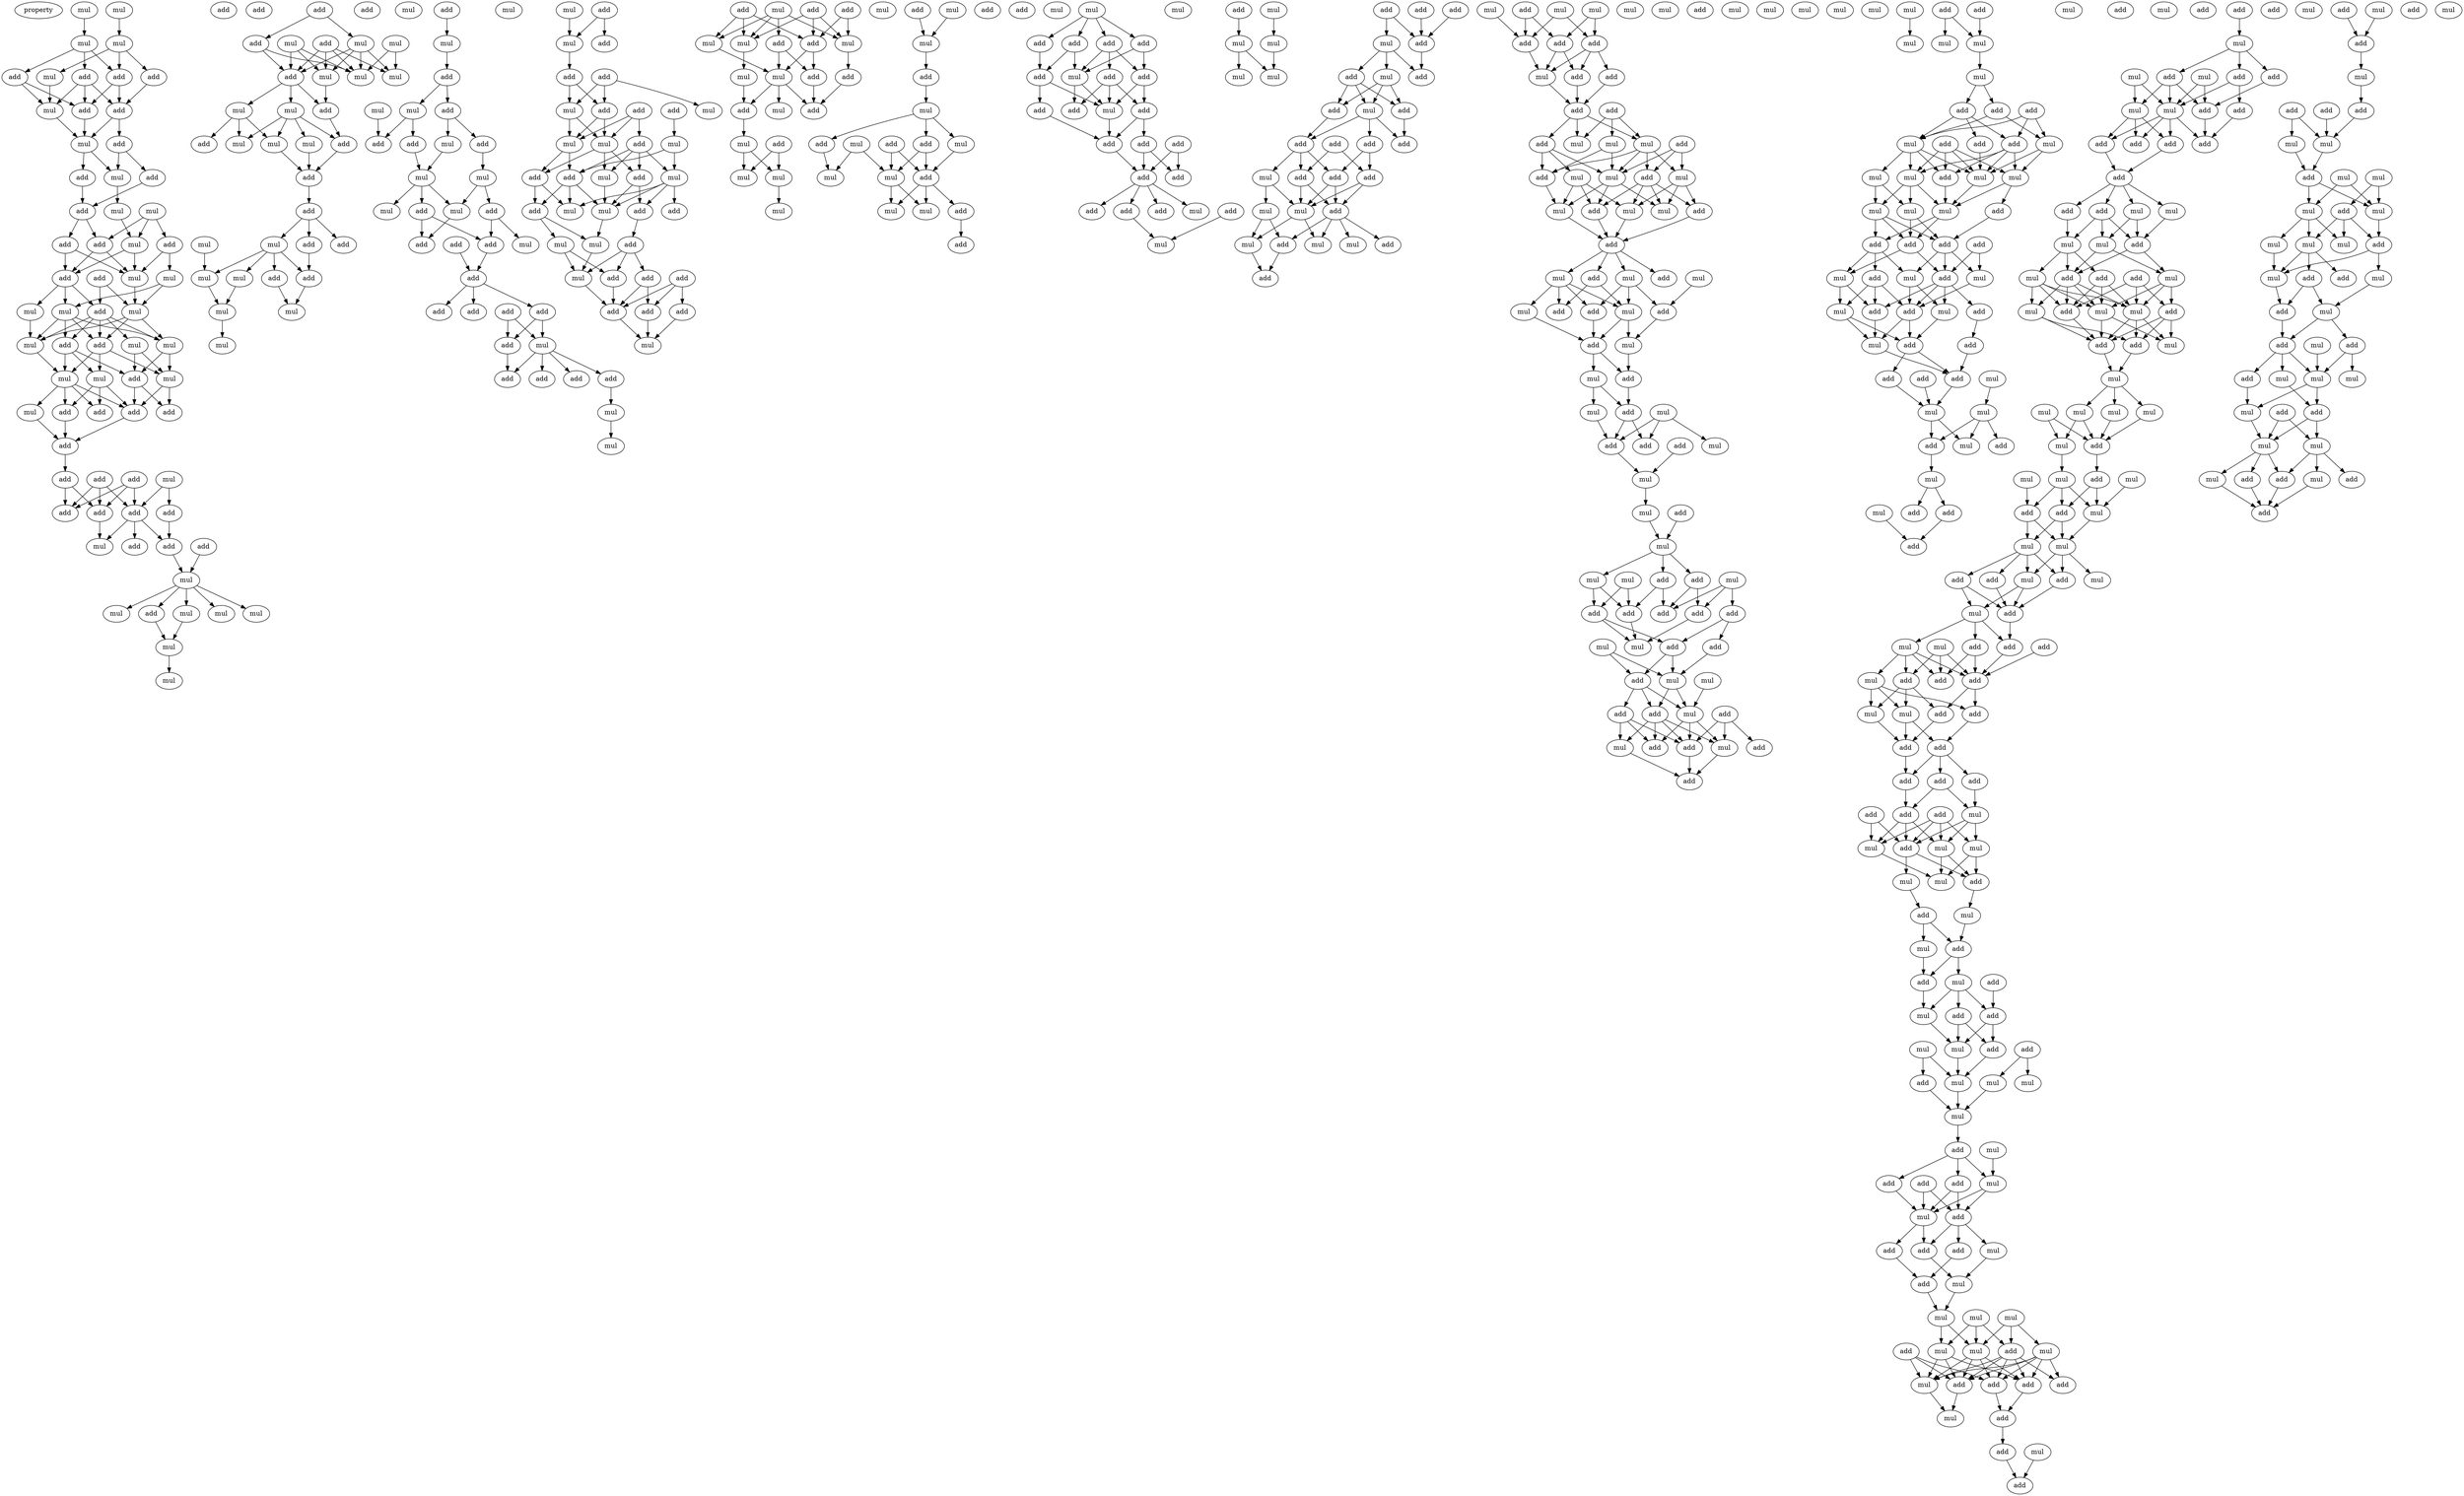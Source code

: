 digraph {
    node [fontcolor=black]
    property [mul=2,lf=1.3]
    0 [ label = mul ];
    1 [ label = mul ];
    2 [ label = add ];
    3 [ label = mul ];
    4 [ label = mul ];
    5 [ label = add ];
    6 [ label = add ];
    7 [ label = mul ];
    8 [ label = add ];
    9 [ label = add ];
    10 [ label = mul ];
    11 [ label = add ];
    12 [ label = add ];
    13 [ label = mul ];
    14 [ label = add ];
    15 [ label = mul ];
    16 [ label = add ];
    17 [ label = add ];
    18 [ label = mul ];
    19 [ label = mul ];
    20 [ label = add ];
    21 [ label = mul ];
    22 [ label = add ];
    23 [ label = add ];
    24 [ label = add ];
    25 [ label = add ];
    26 [ label = add ];
    27 [ label = mul ];
    28 [ label = mul ];
    29 [ label = mul ];
    30 [ label = mul ];
    31 [ label = add ];
    32 [ label = mul ];
    33 [ label = add ];
    34 [ label = mul ];
    35 [ label = mul ];
    36 [ label = add ];
    37 [ label = mul ];
    38 [ label = add ];
    39 [ label = mul ];
    40 [ label = mul ];
    41 [ label = mul ];
    42 [ label = add ];
    43 [ label = add ];
    44 [ label = add ];
    45 [ label = mul ];
    46 [ label = add ];
    47 [ label = add ];
    48 [ label = mul ];
    49 [ label = add ];
    50 [ label = add ];
    51 [ label = add ];
    52 [ label = add ];
    53 [ label = add ];
    54 [ label = add ];
    55 [ label = add ];
    56 [ label = add ];
    57 [ label = mul ];
    58 [ label = add ];
    59 [ label = add ];
    60 [ label = mul ];
    61 [ label = mul ];
    62 [ label = add ];
    63 [ label = mul ];
    64 [ label = mul ];
    65 [ label = mul ];
    66 [ label = mul ];
    67 [ label = mul ];
    68 [ label = add ];
    69 [ label = add ];
    70 [ label = add ];
    71 [ label = mul ];
    72 [ label = mul ];
    73 [ label = add ];
    74 [ label = mul ];
    75 [ label = mul ];
    76 [ label = add ];
    77 [ label = mul ];
    78 [ label = mul ];
    79 [ label = mul ];
    80 [ label = add ];
    81 [ label = mul ];
    82 [ label = mul ];
    83 [ label = mul ];
    84 [ label = add ];
    85 [ label = mul ];
    86 [ label = add ];
    87 [ label = add ];
    88 [ label = add ];
    89 [ label = mul ];
    90 [ label = add ];
    91 [ label = add ];
    92 [ label = mul ];
    93 [ label = add ];
    94 [ label = mul ];
    95 [ label = mul ];
    96 [ label = add ];
    97 [ label = mul ];
    98 [ label = mul ];
    99 [ label = add ];
    100 [ label = mul ];
    101 [ label = mul ];
    102 [ label = add ];
    103 [ label = mul ];
    104 [ label = add ];
    105 [ label = mul ];
    106 [ label = add ];
    107 [ label = mul ];
    108 [ label = add ];
    109 [ label = add ];
    110 [ label = add ];
    111 [ label = mul ];
    112 [ label = mul ];
    113 [ label = mul ];
    114 [ label = mul ];
    115 [ label = add ];
    116 [ label = mul ];
    117 [ label = add ];
    118 [ label = add ];
    119 [ label = add ];
    120 [ label = mul ];
    121 [ label = add ];
    122 [ label = add ];
    123 [ label = add ];
    124 [ label = add ];
    125 [ label = add ];
    126 [ label = add ];
    127 [ label = mul ];
    128 [ label = add ];
    129 [ label = add ];
    130 [ label = mul ];
    131 [ label = add ];
    132 [ label = add ];
    133 [ label = add ];
    134 [ label = mul ];
    135 [ label = add ];
    136 [ label = mul ];
    137 [ label = mul ];
    138 [ label = mul ];
    139 [ label = add ];
    140 [ label = add ];
    141 [ label = add ];
    142 [ label = add ];
    143 [ label = mul ];
    144 [ label = add ];
    145 [ label = add ];
    146 [ label = mul ];
    147 [ label = add ];
    148 [ label = mul ];
    149 [ label = mul ];
    150 [ label = mul ];
    151 [ label = add ];
    152 [ label = mul ];
    153 [ label = add ];
    154 [ label = add ];
    155 [ label = mul ];
    156 [ label = add ];
    157 [ label = add ];
    158 [ label = mul ];
    159 [ label = add ];
    160 [ label = mul ];
    161 [ label = mul ];
    162 [ label = mul ];
    163 [ label = add ];
    164 [ label = add ];
    165 [ label = mul ];
    166 [ label = add ];
    167 [ label = add ];
    168 [ label = add ];
    169 [ label = add ];
    170 [ label = add ];
    171 [ label = mul ];
    172 [ label = mul ];
    173 [ label = add ];
    174 [ label = add ];
    175 [ label = add ];
    176 [ label = mul ];
    177 [ label = add ];
    178 [ label = add ];
    179 [ label = mul ];
    180 [ label = mul ];
    181 [ label = mul ];
    182 [ label = add ];
    183 [ label = add ];
    184 [ label = mul ];
    185 [ label = mul ];
    186 [ label = mul ];
    187 [ label = add ];
    188 [ label = add ];
    189 [ label = add ];
    190 [ label = mul ];
    191 [ label = mul ];
    192 [ label = mul ];
    193 [ label = mul ];
    194 [ label = add ];
    195 [ label = mul ];
    196 [ label = mul ];
    197 [ label = add ];
    198 [ label = add ];
    199 [ label = mul ];
    200 [ label = mul ];
    201 [ label = add ];
    202 [ label = add ];
    203 [ label = mul ];
    204 [ label = add ];
    205 [ label = mul ];
    206 [ label = mul ];
    207 [ label = add ];
    208 [ label = mul ];
    209 [ label = mul ];
    210 [ label = add ];
    211 [ label = add ];
    212 [ label = mul ];
    213 [ label = add ];
    214 [ label = mul ];
    215 [ label = add ];
    216 [ label = add ];
    217 [ label = add ];
    218 [ label = add ];
    219 [ label = add ];
    220 [ label = add ];
    221 [ label = mul ];
    222 [ label = add ];
    223 [ label = add ];
    224 [ label = add ];
    225 [ label = mul ];
    226 [ label = add ];
    227 [ label = add ];
    228 [ label = add ];
    229 [ label = add ];
    230 [ label = add ];
    231 [ label = add ];
    232 [ label = add ];
    233 [ label = add ];
    234 [ label = mul ];
    235 [ label = add ];
    236 [ label = add ];
    237 [ label = mul ];
    238 [ label = mul ];
    239 [ label = add ];
    240 [ label = mul ];
    241 [ label = mul ];
    242 [ label = mul ];
    243 [ label = mul ];
    244 [ label = add ];
    245 [ label = add ];
    246 [ label = mul ];
    247 [ label = add ];
    248 [ label = mul ];
    249 [ label = add ];
    250 [ label = add ];
    251 [ label = add ];
    252 [ label = mul ];
    253 [ label = add ];
    254 [ label = mul ];
    255 [ label = add ];
    256 [ label = add ];
    257 [ label = add ];
    258 [ label = add ];
    259 [ label = add ];
    260 [ label = mul ];
    261 [ label = add ];
    262 [ label = add ];
    263 [ label = add ];
    264 [ label = mul ];
    265 [ label = add ];
    266 [ label = mul ];
    267 [ label = mul ];
    268 [ label = mul ];
    269 [ label = add ];
    270 [ label = add ];
    271 [ label = mul ];
    272 [ label = add ];
    273 [ label = mul ];
    274 [ label = mul ];
    275 [ label = add ];
    276 [ label = mul ];
    277 [ label = add ];
    278 [ label = add ];
    279 [ label = add ];
    280 [ label = add ];
    281 [ label = mul ];
    282 [ label = add ];
    283 [ label = mul ];
    284 [ label = add ];
    285 [ label = add ];
    286 [ label = mul ];
    287 [ label = mul ];
    288 [ label = add ];
    289 [ label = mul ];
    290 [ label = add ];
    291 [ label = mul ];
    292 [ label = mul ];
    293 [ label = add ];
    294 [ label = mul ];
    295 [ label = add ];
    296 [ label = mul ];
    297 [ label = mul ];
    298 [ label = add ];
    299 [ label = mul ];
    300 [ label = add ];
    301 [ label = add ];
    302 [ label = mul ];
    303 [ label = add ];
    304 [ label = mul ];
    305 [ label = add ];
    306 [ label = mul ];
    307 [ label = add ];
    308 [ label = add ];
    309 [ label = add ];
    310 [ label = mul ];
    311 [ label = mul ];
    312 [ label = add ];
    313 [ label = mul ];
    314 [ label = mul ];
    315 [ label = mul ];
    316 [ label = add ];
    317 [ label = mul ];
    318 [ label = mul ];
    319 [ label = add ];
    320 [ label = add ];
    321 [ label = add ];
    322 [ label = mul ];
    323 [ label = add ];
    324 [ label = mul ];
    325 [ label = mul ];
    326 [ label = add ];
    327 [ label = add ];
    328 [ label = mul ];
    329 [ label = add ];
    330 [ label = add ];
    331 [ label = mul ];
    332 [ label = mul ];
    333 [ label = mul ];
    334 [ label = add ];
    335 [ label = add ];
    336 [ label = add ];
    337 [ label = add ];
    338 [ label = add ];
    339 [ label = mul ];
    340 [ label = add ];
    341 [ label = add ];
    342 [ label = mul ];
    343 [ label = mul ];
    344 [ label = add ];
    345 [ label = mul ];
    346 [ label = add ];
    347 [ label = add ];
    348 [ label = add ];
    349 [ label = mul ];
    350 [ label = mul ];
    351 [ label = add ];
    352 [ label = mul ];
    353 [ label = add ];
    354 [ label = add ];
    355 [ label = add ];
    356 [ label = mul ];
    357 [ label = mul ];
    358 [ label = mul ];
    359 [ label = mul ];
    360 [ label = mul ];
    361 [ label = mul ];
    362 [ label = add ];
    363 [ label = add ];
    364 [ label = mul ];
    365 [ label = mul ];
    366 [ label = mul ];
    367 [ label = mul ];
    368 [ label = add ];
    369 [ label = add ];
    370 [ label = add ];
    371 [ label = add ];
    372 [ label = mul ];
    373 [ label = add ];
    374 [ label = add ];
    375 [ label = mul ];
    376 [ label = mul ];
    377 [ label = mul ];
    378 [ label = add ];
    379 [ label = mul ];
    380 [ label = mul ];
    381 [ label = mul ];
    382 [ label = mul ];
    383 [ label = add ];
    384 [ label = mul ];
    385 [ label = add ];
    386 [ label = add ];
    387 [ label = add ];
    388 [ label = add ];
    389 [ label = mul ];
    390 [ label = add ];
    391 [ label = mul ];
    392 [ label = add ];
    393 [ label = mul ];
    394 [ label = mul ];
    395 [ label = add ];
    396 [ label = mul ];
    397 [ label = add ];
    398 [ label = add ];
    399 [ label = add ];
    400 [ label = add ];
    401 [ label = mul ];
    402 [ label = mul ];
    403 [ label = add ];
    404 [ label = add ];
    405 [ label = add ];
    406 [ label = mul ];
    407 [ label = mul ];
    408 [ label = mul ];
    409 [ label = mul ];
    410 [ label = add ];
    411 [ label = add ];
    412 [ label = add ];
    413 [ label = mul ];
    414 [ label = add ];
    415 [ label = mul ];
    416 [ label = add ];
    417 [ label = add ];
    418 [ label = mul ];
    419 [ label = add ];
    420 [ label = add ];
    421 [ label = mul ];
    422 [ label = add ];
    423 [ label = mul ];
    424 [ label = add ];
    425 [ label = add ];
    426 [ label = mul ];
    427 [ label = mul ];
    428 [ label = mul ];
    429 [ label = add ];
    430 [ label = add ];
    431 [ label = add ];
    432 [ label = add ];
    433 [ label = add ];
    434 [ label = add ];
    435 [ label = add ];
    436 [ label = mul ];
    437 [ label = add ];
    438 [ label = add ];
    439 [ label = mul ];
    440 [ label = mul ];
    441 [ label = mul ];
    442 [ label = add ];
    443 [ label = mul ];
    444 [ label = add ];
    445 [ label = add ];
    446 [ label = add ];
    447 [ label = mul ];
    448 [ label = mul ];
    449 [ label = add ];
    450 [ label = mul ];
    451 [ label = add ];
    452 [ label = mul ];
    453 [ label = mul ];
    454 [ label = add ];
    455 [ label = add ];
    456 [ label = mul ];
    457 [ label = mul ];
    458 [ label = mul ];
    459 [ label = mul ];
    460 [ label = mul ];
    461 [ label = add ];
    462 [ label = mul ];
    463 [ label = mul ];
    464 [ label = mul ];
    465 [ label = mul ];
    466 [ label = add ];
    467 [ label = mul ];
    468 [ label = add ];
    469 [ label = add ];
    470 [ label = mul ];
    471 [ label = mul ];
    472 [ label = add ];
    473 [ label = mul ];
    474 [ label = add ];
    475 [ label = mul ];
    476 [ label = add ];
    477 [ label = mul ];
    478 [ label = add ];
    479 [ label = mul ];
    480 [ label = mul ];
    481 [ label = add ];
    482 [ label = add ];
    483 [ label = add ];
    484 [ label = add ];
    485 [ label = mul ];
    486 [ label = add ];
    487 [ label = add ];
    488 [ label = add ];
    489 [ label = mul ];
    490 [ label = add ];
    491 [ label = mul ];
    492 [ label = add ];
    493 [ label = add ];
    494 [ label = add ];
    495 [ label = add ];
    496 [ label = add ];
    497 [ label = add ];
    498 [ label = add ];
    499 [ label = mul ];
    500 [ label = add ];
    501 [ label = mul ];
    502 [ label = mul ];
    503 [ label = add ];
    504 [ label = mul ];
    505 [ label = add ];
    506 [ label = mul ];
    507 [ label = mul ];
    508 [ label = mul ];
    509 [ label = add ];
    510 [ label = mul ];
    511 [ label = add ];
    512 [ label = add ];
    513 [ label = add ];
    514 [ label = add ];
    515 [ label = mul ];
    516 [ label = mul ];
    517 [ label = add ];
    518 [ label = add ];
    519 [ label = mul ];
    520 [ label = mul ];
    521 [ label = add ];
    522 [ label = add ];
    523 [ label = mul ];
    524 [ label = mul ];
    525 [ label = add ];
    526 [ label = mul ];
    527 [ label = mul ];
    528 [ label = mul ];
    529 [ label = mul ];
    530 [ label = add ];
    531 [ label = add ];
    532 [ label = add ];
    533 [ label = mul ];
    534 [ label = add ];
    535 [ label = add ];
    536 [ label = mul ];
    537 [ label = mul ];
    538 [ label = add ];
    539 [ label = add ];
    540 [ label = add ];
    541 [ label = add ];
    542 [ label = mul ];
    543 [ label = mul ];
    544 [ label = mul ];
    545 [ label = mul ];
    546 [ label = mul ];
    547 [ label = add ];
    548 [ label = mul ];
    549 [ label = mul ];
    550 [ label = add ];
    551 [ label = add ];
    552 [ label = mul ];
    553 [ label = add ];
    554 [ label = add ];
    555 [ label = add ];
    556 [ label = add ];
    557 [ label = mul ];
    558 [ label = add ];
    559 [ label = mul ];
    560 [ label = add ];
    561 [ label = mul ];
    562 [ label = add ];
    563 [ label = add ];
    564 [ label = add ];
    565 [ label = mul ];
    566 [ label = add ];
    567 [ label = add ];
    568 [ label = add ];
    569 [ label = mul ];
    570 [ label = mul ];
    571 [ label = mul ];
    572 [ label = mul ];
    573 [ label = mul ];
    574 [ label = add ];
    575 [ label = mul ];
    576 [ label = mul ];
    577 [ label = add ];
    578 [ label = mul ];
    579 [ label = mul ];
    580 [ label = mul ];
    581 [ label = add ];
    582 [ label = mul ];
    583 [ label = add ];
    584 [ label = add ];
    585 [ label = mul ];
    586 [ label = add ];
    587 [ label = mul ];
    588 [ label = mul ];
    589 [ label = add ];
    590 [ label = add ];
    591 [ label = mul ];
    592 [ label = mul ];
    593 [ label = mul ];
    594 [ label = add ];
    595 [ label = add ];
    596 [ label = add ];
    597 [ label = mul ];
    598 [ label = mul ];
    599 [ label = mul ];
    600 [ label = mul ];
    601 [ label = add ];
    602 [ label = add ];
    603 [ label = mul ];
    604 [ label = add ];
    605 [ label = add ];
    0 -> 4 [ name = 0 ];
    1 -> 3 [ name = 1 ];
    3 -> 7 [ name = 2 ];
    3 -> 8 [ name = 3 ];
    3 -> 9 [ name = 4 ];
    4 -> 5 [ name = 5 ];
    4 -> 6 [ name = 6 ];
    4 -> 8 [ name = 7 ];
    5 -> 10 [ name = 8 ];
    5 -> 11 [ name = 9 ];
    6 -> 10 [ name = 10 ];
    6 -> 11 [ name = 11 ];
    6 -> 12 [ name = 12 ];
    7 -> 10 [ name = 13 ];
    8 -> 11 [ name = 14 ];
    8 -> 12 [ name = 15 ];
    9 -> 12 [ name = 16 ];
    10 -> 13 [ name = 17 ];
    11 -> 13 [ name = 18 ];
    12 -> 13 [ name = 19 ];
    12 -> 14 [ name = 20 ];
    13 -> 15 [ name = 21 ];
    13 -> 17 [ name = 22 ];
    14 -> 15 [ name = 23 ];
    14 -> 16 [ name = 24 ];
    15 -> 18 [ name = 25 ];
    16 -> 20 [ name = 26 ];
    17 -> 20 [ name = 27 ];
    18 -> 21 [ name = 28 ];
    19 -> 21 [ name = 29 ];
    19 -> 22 [ name = 30 ];
    19 -> 24 [ name = 31 ];
    20 -> 22 [ name = 32 ];
    20 -> 23 [ name = 33 ];
    21 -> 25 [ name = 34 ];
    21 -> 28 [ name = 35 ];
    22 -> 25 [ name = 36 ];
    22 -> 28 [ name = 37 ];
    23 -> 25 [ name = 38 ];
    23 -> 28 [ name = 39 ];
    24 -> 27 [ name = 40 ];
    24 -> 28 [ name = 41 ];
    25 -> 29 [ name = 42 ];
    25 -> 30 [ name = 43 ];
    25 -> 31 [ name = 44 ];
    26 -> 31 [ name = 45 ];
    26 -> 32 [ name = 46 ];
    27 -> 29 [ name = 47 ];
    27 -> 32 [ name = 48 ];
    28 -> 32 [ name = 49 ];
    29 -> 33 [ name = 50 ];
    29 -> 34 [ name = 51 ];
    29 -> 35 [ name = 52 ];
    29 -> 36 [ name = 53 ];
    30 -> 34 [ name = 54 ];
    31 -> 33 [ name = 55 ];
    31 -> 34 [ name = 56 ];
    31 -> 35 [ name = 57 ];
    31 -> 36 [ name = 58 ];
    31 -> 37 [ name = 59 ];
    32 -> 33 [ name = 60 ];
    32 -> 34 [ name = 61 ];
    32 -> 35 [ name = 62 ];
    33 -> 39 [ name = 63 ];
    33 -> 40 [ name = 64 ];
    33 -> 41 [ name = 65 ];
    34 -> 39 [ name = 66 ];
    35 -> 38 [ name = 67 ];
    35 -> 40 [ name = 68 ];
    36 -> 38 [ name = 69 ];
    36 -> 39 [ name = 70 ];
    36 -> 41 [ name = 71 ];
    37 -> 38 [ name = 72 ];
    37 -> 40 [ name = 73 ];
    38 -> 42 [ name = 74 ];
    38 -> 44 [ name = 75 ];
    39 -> 42 [ name = 76 ];
    39 -> 43 [ name = 77 ];
    39 -> 45 [ name = 78 ];
    39 -> 46 [ name = 79 ];
    40 -> 42 [ name = 80 ];
    40 -> 44 [ name = 81 ];
    41 -> 42 [ name = 82 ];
    41 -> 43 [ name = 83 ];
    41 -> 46 [ name = 84 ];
    42 -> 47 [ name = 85 ];
    45 -> 47 [ name = 86 ];
    46 -> 47 [ name = 87 ];
    47 -> 50 [ name = 88 ];
    48 -> 52 [ name = 89 ];
    48 -> 55 [ name = 90 ];
    49 -> 53 [ name = 91 ];
    49 -> 54 [ name = 92 ];
    49 -> 55 [ name = 93 ];
    50 -> 53 [ name = 94 ];
    50 -> 54 [ name = 95 ];
    51 -> 53 [ name = 96 ];
    51 -> 54 [ name = 97 ];
    51 -> 55 [ name = 98 ];
    52 -> 58 [ name = 99 ];
    54 -> 57 [ name = 100 ];
    55 -> 56 [ name = 101 ];
    55 -> 57 [ name = 102 ];
    55 -> 58 [ name = 103 ];
    58 -> 60 [ name = 104 ];
    59 -> 60 [ name = 105 ];
    60 -> 61 [ name = 106 ];
    60 -> 62 [ name = 107 ];
    60 -> 63 [ name = 108 ];
    60 -> 64 [ name = 109 ];
    60 -> 65 [ name = 110 ];
    62 -> 66 [ name = 111 ];
    65 -> 66 [ name = 112 ];
    66 -> 67 [ name = 113 ];
    69 -> 71 [ name = 114 ];
    69 -> 73 [ name = 115 ];
    70 -> 75 [ name = 116 ];
    70 -> 76 [ name = 117 ];
    70 -> 77 [ name = 118 ];
    70 -> 78 [ name = 119 ];
    71 -> 75 [ name = 120 ];
    71 -> 76 [ name = 121 ];
    71 -> 77 [ name = 122 ];
    71 -> 78 [ name = 123 ];
    72 -> 75 [ name = 124 ];
    72 -> 76 [ name = 125 ];
    72 -> 78 [ name = 126 ];
    73 -> 75 [ name = 127 ];
    73 -> 76 [ name = 128 ];
    74 -> 75 [ name = 129 ];
    74 -> 77 [ name = 130 ];
    76 -> 79 [ name = 131 ];
    76 -> 80 [ name = 132 ];
    76 -> 81 [ name = 133 ];
    78 -> 80 [ name = 134 ];
    79 -> 82 [ name = 135 ];
    79 -> 83 [ name = 136 ];
    79 -> 85 [ name = 137 ];
    79 -> 86 [ name = 138 ];
    80 -> 86 [ name = 139 ];
    81 -> 82 [ name = 140 ];
    81 -> 84 [ name = 141 ];
    81 -> 85 [ name = 142 ];
    82 -> 87 [ name = 143 ];
    83 -> 87 [ name = 144 ];
    86 -> 87 [ name = 145 ];
    87 -> 88 [ name = 146 ];
    88 -> 89 [ name = 147 ];
    88 -> 90 [ name = 148 ];
    88 -> 91 [ name = 149 ];
    89 -> 93 [ name = 150 ];
    89 -> 94 [ name = 151 ];
    89 -> 95 [ name = 152 ];
    89 -> 96 [ name = 153 ];
    90 -> 93 [ name = 154 ];
    92 -> 95 [ name = 155 ];
    93 -> 97 [ name = 156 ];
    94 -> 98 [ name = 157 ];
    95 -> 98 [ name = 158 ];
    96 -> 97 [ name = 159 ];
    98 -> 100 [ name = 160 ];
    102 -> 103 [ name = 161 ];
    103 -> 104 [ name = 162 ];
    104 -> 105 [ name = 163 ];
    104 -> 106 [ name = 164 ];
    105 -> 108 [ name = 165 ];
    105 -> 110 [ name = 166 ];
    106 -> 109 [ name = 167 ];
    106 -> 111 [ name = 168 ];
    107 -> 108 [ name = 169 ];
    109 -> 113 [ name = 170 ];
    110 -> 112 [ name = 171 ];
    111 -> 112 [ name = 172 ];
    112 -> 114 [ name = 173 ];
    112 -> 116 [ name = 174 ];
    112 -> 117 [ name = 175 ];
    113 -> 115 [ name = 176 ];
    113 -> 116 [ name = 177 ];
    115 -> 119 [ name = 178 ];
    115 -> 120 [ name = 179 ];
    116 -> 121 [ name = 180 ];
    117 -> 119 [ name = 181 ];
    117 -> 121 [ name = 182 ];
    118 -> 122 [ name = 183 ];
    119 -> 122 [ name = 184 ];
    122 -> 124 [ name = 185 ];
    122 -> 125 [ name = 186 ];
    122 -> 126 [ name = 187 ];
    123 -> 127 [ name = 188 ];
    123 -> 128 [ name = 189 ];
    126 -> 127 [ name = 190 ];
    126 -> 128 [ name = 191 ];
    127 -> 129 [ name = 192 ];
    127 -> 131 [ name = 193 ];
    127 -> 132 [ name = 194 ];
    127 -> 133 [ name = 195 ];
    128 -> 131 [ name = 196 ];
    133 -> 134 [ name = 197 ];
    134 -> 136 [ name = 198 ];
    135 -> 138 [ name = 199 ];
    135 -> 139 [ name = 200 ];
    137 -> 138 [ name = 201 ];
    138 -> 141 [ name = 202 ];
    140 -> 143 [ name = 203 ];
    140 -> 144 [ name = 204 ];
    140 -> 146 [ name = 205 ];
    141 -> 144 [ name = 206 ];
    141 -> 146 [ name = 207 ];
    142 -> 147 [ name = 208 ];
    142 -> 148 [ name = 209 ];
    142 -> 150 [ name = 210 ];
    144 -> 148 [ name = 211 ];
    144 -> 150 [ name = 212 ];
    145 -> 149 [ name = 213 ];
    146 -> 148 [ name = 214 ];
    146 -> 150 [ name = 215 ];
    147 -> 151 [ name = 216 ];
    147 -> 152 [ name = 217 ];
    147 -> 153 [ name = 218 ];
    147 -> 155 [ name = 219 ];
    148 -> 151 [ name = 220 ];
    148 -> 154 [ name = 221 ];
    148 -> 155 [ name = 222 ];
    149 -> 152 [ name = 223 ];
    149 -> 153 [ name = 224 ];
    150 -> 153 [ name = 225 ];
    150 -> 154 [ name = 226 ];
    151 -> 157 [ name = 227 ];
    151 -> 158 [ name = 228 ];
    152 -> 157 [ name = 229 ];
    152 -> 158 [ name = 230 ];
    152 -> 159 [ name = 231 ];
    152 -> 160 [ name = 232 ];
    153 -> 156 [ name = 233 ];
    153 -> 158 [ name = 234 ];
    153 -> 160 [ name = 235 ];
    154 -> 156 [ name = 236 ];
    154 -> 160 [ name = 237 ];
    155 -> 158 [ name = 238 ];
    156 -> 161 [ name = 239 ];
    156 -> 162 [ name = 240 ];
    157 -> 163 [ name = 241 ];
    158 -> 161 [ name = 242 ];
    161 -> 165 [ name = 243 ];
    162 -> 164 [ name = 244 ];
    162 -> 165 [ name = 245 ];
    163 -> 164 [ name = 246 ];
    163 -> 165 [ name = 247 ];
    163 -> 166 [ name = 248 ];
    164 -> 170 [ name = 249 ];
    165 -> 170 [ name = 250 ];
    166 -> 168 [ name = 251 ];
    166 -> 170 [ name = 252 ];
    167 -> 168 [ name = 253 ];
    167 -> 169 [ name = 254 ];
    167 -> 170 [ name = 255 ];
    168 -> 171 [ name = 256 ];
    169 -> 171 [ name = 257 ];
    170 -> 171 [ name = 258 ];
    172 -> 176 [ name = 259 ];
    172 -> 178 [ name = 260 ];
    172 -> 179 [ name = 261 ];
    172 -> 180 [ name = 262 ];
    173 -> 177 [ name = 263 ];
    173 -> 180 [ name = 264 ];
    174 -> 176 [ name = 265 ];
    174 -> 177 [ name = 266 ];
    174 -> 179 [ name = 267 ];
    175 -> 177 [ name = 268 ];
    175 -> 179 [ name = 269 ];
    175 -> 180 [ name = 270 ];
    176 -> 181 [ name = 271 ];
    177 -> 181 [ name = 272 ];
    177 -> 183 [ name = 273 ];
    178 -> 181 [ name = 274 ];
    178 -> 183 [ name = 275 ];
    179 -> 184 [ name = 276 ];
    180 -> 182 [ name = 277 ];
    181 -> 185 [ name = 278 ];
    181 -> 187 [ name = 279 ];
    181 -> 188 [ name = 280 ];
    182 -> 188 [ name = 281 ];
    183 -> 188 [ name = 282 ];
    184 -> 187 [ name = 283 ];
    187 -> 190 [ name = 284 ];
    189 -> 191 [ name = 285 ];
    189 -> 192 [ name = 286 ];
    190 -> 191 [ name = 287 ];
    190 -> 192 [ name = 288 ];
    191 -> 193 [ name = 289 ];
    194 -> 196 [ name = 290 ];
    195 -> 196 [ name = 291 ];
    196 -> 197 [ name = 292 ];
    197 -> 199 [ name = 293 ];
    199 -> 201 [ name = 294 ];
    199 -> 202 [ name = 295 ];
    199 -> 203 [ name = 296 ];
    200 -> 205 [ name = 297 ];
    200 -> 206 [ name = 298 ];
    201 -> 205 [ name = 299 ];
    202 -> 206 [ name = 300 ];
    202 -> 207 [ name = 301 ];
    203 -> 207 [ name = 302 ];
    204 -> 206 [ name = 303 ];
    204 -> 207 [ name = 304 ];
    206 -> 208 [ name = 305 ];
    206 -> 209 [ name = 306 ];
    207 -> 208 [ name = 307 ];
    207 -> 209 [ name = 308 ];
    207 -> 210 [ name = 309 ];
    210 -> 213 [ name = 310 ];
    214 -> 215 [ name = 311 ];
    214 -> 216 [ name = 312 ];
    214 -> 217 [ name = 313 ];
    214 -> 218 [ name = 314 ];
    215 -> 220 [ name = 315 ];
    215 -> 221 [ name = 316 ];
    215 -> 222 [ name = 317 ];
    216 -> 219 [ name = 318 ];
    216 -> 221 [ name = 319 ];
    217 -> 219 [ name = 320 ];
    218 -> 221 [ name = 321 ];
    218 -> 222 [ name = 322 ];
    219 -> 223 [ name = 323 ];
    219 -> 225 [ name = 324 ];
    220 -> 224 [ name = 325 ];
    220 -> 225 [ name = 326 ];
    220 -> 226 [ name = 327 ];
    221 -> 225 [ name = 328 ];
    221 -> 226 [ name = 329 ];
    222 -> 224 [ name = 330 ];
    222 -> 225 [ name = 331 ];
    223 -> 228 [ name = 332 ];
    224 -> 228 [ name = 333 ];
    224 -> 229 [ name = 334 ];
    225 -> 228 [ name = 335 ];
    227 -> 230 [ name = 336 ];
    227 -> 231 [ name = 337 ];
    228 -> 230 [ name = 338 ];
    229 -> 230 [ name = 339 ];
    229 -> 231 [ name = 340 ];
    230 -> 232 [ name = 341 ];
    230 -> 233 [ name = 342 ];
    230 -> 234 [ name = 343 ];
    230 -> 235 [ name = 344 ];
    233 -> 237 [ name = 345 ];
    236 -> 237 [ name = 346 ];
    239 -> 242 [ name = 347 ];
    240 -> 241 [ name = 348 ];
    241 -> 243 [ name = 349 ];
    242 -> 243 [ name = 350 ];
    242 -> 246 [ name = 351 ];
    244 -> 248 [ name = 352 ];
    244 -> 249 [ name = 353 ];
    245 -> 249 [ name = 354 ];
    247 -> 249 [ name = 355 ];
    248 -> 250 [ name = 356 ];
    248 -> 251 [ name = 357 ];
    248 -> 252 [ name = 358 ];
    249 -> 250 [ name = 359 ];
    251 -> 253 [ name = 360 ];
    251 -> 254 [ name = 361 ];
    251 -> 255 [ name = 362 ];
    252 -> 253 [ name = 363 ];
    252 -> 254 [ name = 364 ];
    252 -> 255 [ name = 365 ];
    253 -> 257 [ name = 366 ];
    254 -> 256 [ name = 367 ];
    254 -> 257 [ name = 368 ];
    254 -> 259 [ name = 369 ];
    255 -> 259 [ name = 370 ];
    256 -> 261 [ name = 371 ];
    256 -> 262 [ name = 372 ];
    257 -> 260 [ name = 373 ];
    257 -> 261 [ name = 374 ];
    257 -> 263 [ name = 375 ];
    258 -> 262 [ name = 376 ];
    258 -> 263 [ name = 377 ];
    260 -> 264 [ name = 378 ];
    260 -> 266 [ name = 379 ];
    261 -> 264 [ name = 380 ];
    261 -> 265 [ name = 381 ];
    262 -> 264 [ name = 382 ];
    262 -> 265 [ name = 383 ];
    263 -> 264 [ name = 384 ];
    263 -> 265 [ name = 385 ];
    264 -> 267 [ name = 386 ];
    264 -> 268 [ name = 387 ];
    265 -> 268 [ name = 388 ];
    265 -> 269 [ name = 389 ];
    265 -> 270 [ name = 390 ];
    265 -> 271 [ name = 391 ];
    266 -> 267 [ name = 392 ];
    266 -> 269 [ name = 393 ];
    267 -> 272 [ name = 394 ];
    269 -> 272 [ name = 395 ];
    273 -> 278 [ name = 396 ];
    274 -> 277 [ name = 397 ];
    274 -> 278 [ name = 398 ];
    275 -> 278 [ name = 399 ];
    275 -> 279 [ name = 400 ];
    276 -> 277 [ name = 401 ];
    276 -> 279 [ name = 402 ];
    277 -> 280 [ name = 403 ];
    277 -> 282 [ name = 404 ];
    277 -> 283 [ name = 405 ];
    278 -> 283 [ name = 406 ];
    279 -> 282 [ name = 407 ];
    279 -> 283 [ name = 408 ];
    280 -> 284 [ name = 409 ];
    282 -> 284 [ name = 410 ];
    283 -> 284 [ name = 411 ];
    284 -> 287 [ name = 412 ];
    284 -> 288 [ name = 413 ];
    284 -> 289 [ name = 414 ];
    285 -> 286 [ name = 415 ];
    285 -> 287 [ name = 416 ];
    285 -> 289 [ name = 417 ];
    286 -> 294 [ name = 418 ];
    286 -> 295 [ name = 419 ];
    288 -> 292 [ name = 420 ];
    288 -> 294 [ name = 421 ];
    288 -> 295 [ name = 422 ];
    289 -> 291 [ name = 423 ];
    289 -> 293 [ name = 424 ];
    289 -> 294 [ name = 425 ];
    289 -> 295 [ name = 426 ];
    290 -> 291 [ name = 427 ];
    290 -> 293 [ name = 428 ];
    290 -> 294 [ name = 429 ];
    291 -> 297 [ name = 430 ];
    291 -> 299 [ name = 431 ];
    291 -> 300 [ name = 432 ];
    292 -> 296 [ name = 433 ];
    292 -> 298 [ name = 434 ];
    292 -> 299 [ name = 435 ];
    293 -> 297 [ name = 436 ];
    293 -> 298 [ name = 437 ];
    293 -> 299 [ name = 438 ];
    293 -> 300 [ name = 439 ];
    294 -> 296 [ name = 440 ];
    294 -> 297 [ name = 441 ];
    294 -> 298 [ name = 442 ];
    295 -> 296 [ name = 443 ];
    296 -> 301 [ name = 444 ];
    298 -> 301 [ name = 445 ];
    299 -> 301 [ name = 446 ];
    300 -> 301 [ name = 447 ];
    301 -> 302 [ name = 448 ];
    301 -> 303 [ name = 449 ];
    301 -> 305 [ name = 450 ];
    301 -> 306 [ name = 451 ];
    302 -> 307 [ name = 452 ];
    302 -> 308 [ name = 453 ];
    302 -> 310 [ name = 454 ];
    302 -> 311 [ name = 455 ];
    303 -> 308 [ name = 456 ];
    303 -> 311 [ name = 457 ];
    304 -> 309 [ name = 458 ];
    306 -> 307 [ name = 459 ];
    306 -> 309 [ name = 460 ];
    306 -> 311 [ name = 461 ];
    307 -> 312 [ name = 462 ];
    309 -> 313 [ name = 463 ];
    310 -> 312 [ name = 464 ];
    311 -> 312 [ name = 465 ];
    311 -> 313 [ name = 466 ];
    312 -> 315 [ name = 467 ];
    312 -> 316 [ name = 468 ];
    313 -> 316 [ name = 469 ];
    315 -> 318 [ name = 470 ];
    315 -> 319 [ name = 471 ];
    316 -> 319 [ name = 472 ];
    317 -> 320 [ name = 473 ];
    317 -> 322 [ name = 474 ];
    317 -> 323 [ name = 475 ];
    318 -> 323 [ name = 476 ];
    319 -> 320 [ name = 477 ];
    319 -> 323 [ name = 478 ];
    321 -> 324 [ name = 479 ];
    323 -> 324 [ name = 480 ];
    324 -> 325 [ name = 481 ];
    325 -> 328 [ name = 482 ];
    327 -> 328 [ name = 483 ];
    328 -> 329 [ name = 484 ];
    328 -> 330 [ name = 485 ];
    328 -> 332 [ name = 486 ];
    329 -> 335 [ name = 487 ];
    329 -> 336 [ name = 488 ];
    330 -> 336 [ name = 489 ];
    330 -> 338 [ name = 490 ];
    331 -> 334 [ name = 491 ];
    331 -> 335 [ name = 492 ];
    332 -> 334 [ name = 493 ];
    332 -> 335 [ name = 494 ];
    333 -> 336 [ name = 495 ];
    333 -> 337 [ name = 496 ];
    333 -> 338 [ name = 497 ];
    334 -> 339 [ name = 498 ];
    334 -> 340 [ name = 499 ];
    335 -> 339 [ name = 500 ];
    337 -> 340 [ name = 501 ];
    337 -> 341 [ name = 502 ];
    338 -> 339 [ name = 503 ];
    340 -> 344 [ name = 504 ];
    340 -> 345 [ name = 505 ];
    341 -> 345 [ name = 506 ];
    342 -> 344 [ name = 507 ];
    342 -> 345 [ name = 508 ];
    343 -> 349 [ name = 509 ];
    344 -> 346 [ name = 510 ];
    344 -> 348 [ name = 511 ];
    344 -> 349 [ name = 512 ];
    345 -> 348 [ name = 513 ];
    345 -> 349 [ name = 514 ];
    346 -> 350 [ name = 515 ];
    346 -> 351 [ name = 516 ];
    346 -> 354 [ name = 517 ];
    347 -> 352 [ name = 518 ];
    347 -> 353 [ name = 519 ];
    347 -> 354 [ name = 520 ];
    348 -> 350 [ name = 521 ];
    348 -> 351 [ name = 522 ];
    348 -> 352 [ name = 523 ];
    348 -> 354 [ name = 524 ];
    349 -> 351 [ name = 525 ];
    349 -> 352 [ name = 526 ];
    349 -> 354 [ name = 527 ];
    350 -> 355 [ name = 528 ];
    352 -> 355 [ name = 529 ];
    354 -> 355 [ name = 530 ];
    361 -> 366 [ name = 531 ];
    362 -> 364 [ name = 532 ];
    362 -> 365 [ name = 533 ];
    363 -> 365 [ name = 534 ];
    365 -> 367 [ name = 535 ];
    367 -> 368 [ name = 536 ];
    367 -> 369 [ name = 537 ];
    368 -> 371 [ name = 538 ];
    368 -> 372 [ name = 539 ];
    368 -> 373 [ name = 540 ];
    369 -> 372 [ name = 541 ];
    369 -> 375 [ name = 542 ];
    370 -> 372 [ name = 543 ];
    370 -> 373 [ name = 544 ];
    370 -> 375 [ name = 545 ];
    371 -> 379 [ name = 546 ];
    372 -> 376 [ name = 547 ];
    372 -> 377 [ name = 548 ];
    372 -> 378 [ name = 549 ];
    372 -> 379 [ name = 550 ];
    373 -> 376 [ name = 551 ];
    373 -> 378 [ name = 552 ];
    373 -> 379 [ name = 553 ];
    373 -> 380 [ name = 554 ];
    374 -> 376 [ name = 555 ];
    374 -> 378 [ name = 556 ];
    374 -> 379 [ name = 557 ];
    374 -> 380 [ name = 558 ];
    375 -> 379 [ name = 559 ];
    375 -> 380 [ name = 560 ];
    376 -> 381 [ name = 561 ];
    376 -> 382 [ name = 562 ];
    376 -> 384 [ name = 563 ];
    377 -> 381 [ name = 564 ];
    377 -> 382 [ name = 565 ];
    378 -> 384 [ name = 566 ];
    379 -> 384 [ name = 567 ];
    380 -> 383 [ name = 568 ];
    380 -> 384 [ name = 569 ];
    381 -> 385 [ name = 570 ];
    381 -> 386 [ name = 571 ];
    381 -> 387 [ name = 572 ];
    382 -> 386 [ name = 573 ];
    382 -> 387 [ name = 574 ];
    383 -> 386 [ name = 575 ];
    384 -> 385 [ name = 576 ];
    384 -> 387 [ name = 577 ];
    385 -> 389 [ name = 578 ];
    385 -> 390 [ name = 579 ];
    385 -> 391 [ name = 580 ];
    386 -> 391 [ name = 581 ];
    386 -> 392 [ name = 582 ];
    386 -> 393 [ name = 583 ];
    387 -> 389 [ name = 584 ];
    387 -> 392 [ name = 585 ];
    388 -> 392 [ name = 586 ];
    388 -> 393 [ name = 587 ];
    389 -> 394 [ name = 588 ];
    389 -> 395 [ name = 589 ];
    390 -> 394 [ name = 590 ];
    390 -> 395 [ name = 591 ];
    390 -> 397 [ name = 592 ];
    391 -> 396 [ name = 593 ];
    391 -> 397 [ name = 594 ];
    392 -> 395 [ name = 595 ];
    392 -> 396 [ name = 596 ];
    392 -> 397 [ name = 597 ];
    392 -> 398 [ name = 598 ];
    393 -> 397 [ name = 599 ];
    394 -> 399 [ name = 600 ];
    394 -> 401 [ name = 601 ];
    395 -> 401 [ name = 602 ];
    396 -> 399 [ name = 603 ];
    397 -> 399 [ name = 604 ];
    397 -> 401 [ name = 605 ];
    398 -> 400 [ name = 606 ];
    399 -> 404 [ name = 607 ];
    399 -> 405 [ name = 608 ];
    400 -> 404 [ name = 609 ];
    401 -> 404 [ name = 610 ];
    402 -> 406 [ name = 611 ];
    403 -> 407 [ name = 612 ];
    404 -> 407 [ name = 613 ];
    405 -> 407 [ name = 614 ];
    406 -> 409 [ name = 615 ];
    406 -> 411 [ name = 616 ];
    406 -> 412 [ name = 617 ];
    407 -> 409 [ name = 618 ];
    407 -> 411 [ name = 619 ];
    411 -> 413 [ name = 620 ];
    413 -> 414 [ name = 621 ];
    413 -> 416 [ name = 622 ];
    416 -> 419 [ name = 623 ];
    418 -> 419 [ name = 624 ];
    420 -> 421 [ name = 625 ];
    421 -> 422 [ name = 626 ];
    421 -> 424 [ name = 627 ];
    421 -> 425 [ name = 628 ];
    422 -> 430 [ name = 629 ];
    423 -> 427 [ name = 630 ];
    423 -> 428 [ name = 631 ];
    424 -> 427 [ name = 632 ];
    424 -> 428 [ name = 633 ];
    424 -> 430 [ name = 634 ];
    425 -> 427 [ name = 635 ];
    425 -> 429 [ name = 636 ];
    426 -> 427 [ name = 637 ];
    426 -> 430 [ name = 638 ];
    427 -> 431 [ name = 639 ];
    427 -> 432 [ name = 640 ];
    427 -> 433 [ name = 641 ];
    427 -> 434 [ name = 642 ];
    428 -> 431 [ name = 643 ];
    428 -> 432 [ name = 644 ];
    428 -> 434 [ name = 645 ];
    429 -> 433 [ name = 646 ];
    430 -> 433 [ name = 647 ];
    432 -> 435 [ name = 648 ];
    434 -> 435 [ name = 649 ];
    435 -> 436 [ name = 650 ];
    435 -> 437 [ name = 651 ];
    435 -> 438 [ name = 652 ];
    435 -> 439 [ name = 653 ];
    436 -> 441 [ name = 654 ];
    436 -> 442 [ name = 655 ];
    437 -> 440 [ name = 656 ];
    438 -> 440 [ name = 657 ];
    438 -> 441 [ name = 658 ];
    438 -> 442 [ name = 659 ];
    439 -> 442 [ name = 660 ];
    440 -> 443 [ name = 661 ];
    440 -> 444 [ name = 662 ];
    440 -> 445 [ name = 663 ];
    441 -> 444 [ name = 664 ];
    441 -> 447 [ name = 665 ];
    442 -> 444 [ name = 666 ];
    442 -> 447 [ name = 667 ];
    443 -> 448 [ name = 668 ];
    443 -> 449 [ name = 669 ];
    443 -> 450 [ name = 670 ];
    443 -> 452 [ name = 671 ];
    444 -> 448 [ name = 672 ];
    444 -> 449 [ name = 673 ];
    444 -> 450 [ name = 674 ];
    444 -> 452 [ name = 675 ];
    445 -> 448 [ name = 676 ];
    445 -> 449 [ name = 677 ];
    445 -> 450 [ name = 678 ];
    446 -> 449 [ name = 679 ];
    446 -> 450 [ name = 680 ];
    446 -> 451 [ name = 681 ];
    447 -> 448 [ name = 682 ];
    447 -> 450 [ name = 683 ];
    447 -> 451 [ name = 684 ];
    448 -> 453 [ name = 685 ];
    448 -> 455 [ name = 686 ];
    449 -> 455 [ name = 687 ];
    450 -> 453 [ name = 688 ];
    450 -> 454 [ name = 689 ];
    450 -> 455 [ name = 690 ];
    451 -> 453 [ name = 691 ];
    451 -> 454 [ name = 692 ];
    451 -> 455 [ name = 693 ];
    452 -> 454 [ name = 694 ];
    452 -> 455 [ name = 695 ];
    454 -> 456 [ name = 696 ];
    455 -> 456 [ name = 697 ];
    456 -> 457 [ name = 698 ];
    456 -> 459 [ name = 699 ];
    456 -> 460 [ name = 700 ];
    457 -> 461 [ name = 701 ];
    458 -> 461 [ name = 702 ];
    458 -> 462 [ name = 703 ];
    459 -> 461 [ name = 704 ];
    459 -> 462 [ name = 705 ];
    460 -> 461 [ name = 706 ];
    461 -> 466 [ name = 707 ];
    462 -> 465 [ name = 708 ];
    463 -> 467 [ name = 709 ];
    464 -> 469 [ name = 710 ];
    465 -> 467 [ name = 711 ];
    465 -> 468 [ name = 712 ];
    465 -> 469 [ name = 713 ];
    466 -> 467 [ name = 714 ];
    466 -> 468 [ name = 715 ];
    467 -> 470 [ name = 716 ];
    468 -> 470 [ name = 717 ];
    468 -> 471 [ name = 718 ];
    469 -> 470 [ name = 719 ];
    469 -> 471 [ name = 720 ];
    470 -> 473 [ name = 721 ];
    470 -> 474 [ name = 722 ];
    470 -> 475 [ name = 723 ];
    471 -> 472 [ name = 724 ];
    471 -> 473 [ name = 725 ];
    471 -> 474 [ name = 726 ];
    471 -> 476 [ name = 727 ];
    472 -> 477 [ name = 728 ];
    472 -> 478 [ name = 729 ];
    473 -> 477 [ name = 730 ];
    473 -> 478 [ name = 731 ];
    474 -> 478 [ name = 732 ];
    476 -> 478 [ name = 733 ];
    477 -> 480 [ name = 734 ];
    477 -> 481 [ name = 735 ];
    477 -> 482 [ name = 736 ];
    478 -> 481 [ name = 737 ];
    479 -> 484 [ name = 738 ];
    479 -> 486 [ name = 739 ];
    479 -> 487 [ name = 740 ];
    480 -> 484 [ name = 741 ];
    480 -> 485 [ name = 742 ];
    480 -> 486 [ name = 743 ];
    480 -> 487 [ name = 744 ];
    481 -> 484 [ name = 745 ];
    482 -> 484 [ name = 746 ];
    482 -> 486 [ name = 747 ];
    483 -> 484 [ name = 748 ];
    484 -> 488 [ name = 749 ];
    484 -> 490 [ name = 750 ];
    485 -> 489 [ name = 751 ];
    485 -> 490 [ name = 752 ];
    485 -> 491 [ name = 753 ];
    487 -> 488 [ name = 754 ];
    487 -> 489 [ name = 755 ];
    487 -> 491 [ name = 756 ];
    488 -> 493 [ name = 757 ];
    489 -> 493 [ name = 758 ];
    490 -> 492 [ name = 759 ];
    491 -> 492 [ name = 760 ];
    491 -> 493 [ name = 761 ];
    492 -> 494 [ name = 762 ];
    492 -> 495 [ name = 763 ];
    492 -> 496 [ name = 764 ];
    493 -> 496 [ name = 765 ];
    494 -> 497 [ name = 766 ];
    494 -> 499 [ name = 767 ];
    495 -> 499 [ name = 768 ];
    496 -> 497 [ name = 769 ];
    497 -> 502 [ name = 770 ];
    497 -> 503 [ name = 771 ];
    497 -> 504 [ name = 772 ];
    498 -> 501 [ name = 773 ];
    498 -> 502 [ name = 774 ];
    498 -> 503 [ name = 775 ];
    498 -> 504 [ name = 776 ];
    499 -> 501 [ name = 777 ];
    499 -> 502 [ name = 778 ];
    499 -> 503 [ name = 779 ];
    500 -> 503 [ name = 780 ];
    500 -> 504 [ name = 781 ];
    501 -> 505 [ name = 782 ];
    501 -> 506 [ name = 783 ];
    502 -> 505 [ name = 784 ];
    502 -> 506 [ name = 785 ];
    503 -> 505 [ name = 786 ];
    503 -> 507 [ name = 787 ];
    504 -> 506 [ name = 788 ];
    505 -> 508 [ name = 789 ];
    507 -> 509 [ name = 790 ];
    508 -> 512 [ name = 791 ];
    509 -> 510 [ name = 792 ];
    509 -> 512 [ name = 793 ];
    510 -> 513 [ name = 794 ];
    512 -> 513 [ name = 795 ];
    512 -> 515 [ name = 796 ];
    513 -> 516 [ name = 797 ];
    514 -> 518 [ name = 798 ];
    515 -> 516 [ name = 799 ];
    515 -> 517 [ name = 800 ];
    515 -> 518 [ name = 801 ];
    516 -> 520 [ name = 802 ];
    517 -> 520 [ name = 803 ];
    517 -> 521 [ name = 804 ];
    518 -> 520 [ name = 805 ];
    518 -> 521 [ name = 806 ];
    519 -> 525 [ name = 807 ];
    519 -> 526 [ name = 808 ];
    520 -> 526 [ name = 809 ];
    521 -> 526 [ name = 810 ];
    522 -> 523 [ name = 811 ];
    522 -> 524 [ name = 812 ];
    523 -> 528 [ name = 813 ];
    525 -> 528 [ name = 814 ];
    526 -> 528 [ name = 815 ];
    528 -> 530 [ name = 816 ];
    529 -> 533 [ name = 817 ];
    530 -> 532 [ name = 818 ];
    530 -> 533 [ name = 819 ];
    530 -> 534 [ name = 820 ];
    531 -> 535 [ name = 821 ];
    531 -> 536 [ name = 822 ];
    532 -> 535 [ name = 823 ];
    532 -> 536 [ name = 824 ];
    533 -> 535 [ name = 825 ];
    533 -> 536 [ name = 826 ];
    534 -> 536 [ name = 827 ];
    535 -> 537 [ name = 828 ];
    535 -> 538 [ name = 829 ];
    535 -> 540 [ name = 830 ];
    536 -> 538 [ name = 831 ];
    536 -> 539 [ name = 832 ];
    537 -> 542 [ name = 833 ];
    538 -> 542 [ name = 834 ];
    539 -> 541 [ name = 835 ];
    540 -> 541 [ name = 836 ];
    541 -> 543 [ name = 837 ];
    542 -> 543 [ name = 838 ];
    543 -> 548 [ name = 839 ];
    543 -> 549 [ name = 840 ];
    544 -> 547 [ name = 841 ];
    544 -> 548 [ name = 842 ];
    544 -> 549 [ name = 843 ];
    545 -> 546 [ name = 844 ];
    545 -> 547 [ name = 845 ];
    545 -> 549 [ name = 846 ];
    546 -> 551 [ name = 847 ];
    546 -> 552 [ name = 848 ];
    546 -> 553 [ name = 849 ];
    546 -> 554 [ name = 850 ];
    546 -> 555 [ name = 851 ];
    547 -> 551 [ name = 852 ];
    547 -> 552 [ name = 853 ];
    547 -> 553 [ name = 854 ];
    547 -> 554 [ name = 855 ];
    547 -> 555 [ name = 856 ];
    548 -> 552 [ name = 857 ];
    548 -> 554 [ name = 858 ];
    548 -> 555 [ name = 859 ];
    549 -> 551 [ name = 860 ];
    549 -> 552 [ name = 861 ];
    549 -> 554 [ name = 862 ];
    549 -> 555 [ name = 863 ];
    550 -> 551 [ name = 864 ];
    550 -> 552 [ name = 865 ];
    550 -> 554 [ name = 866 ];
    551 -> 556 [ name = 867 ];
    552 -> 557 [ name = 868 ];
    554 -> 557 [ name = 869 ];
    555 -> 556 [ name = 870 ];
    556 -> 558 [ name = 871 ];
    558 -> 562 [ name = 872 ];
    559 -> 562 [ name = 873 ];
    560 -> 564 [ name = 874 ];
    561 -> 564 [ name = 875 ];
    564 -> 565 [ name = 876 ];
    565 -> 566 [ name = 877 ];
    566 -> 571 [ name = 878 ];
    567 -> 571 [ name = 879 ];
    568 -> 570 [ name = 880 ];
    568 -> 571 [ name = 881 ];
    570 -> 574 [ name = 882 ];
    571 -> 574 [ name = 883 ];
    572 -> 576 [ name = 884 ];
    572 -> 577 [ name = 885 ];
    573 -> 575 [ name = 886 ];
    573 -> 576 [ name = 887 ];
    574 -> 575 [ name = 888 ];
    574 -> 576 [ name = 889 ];
    575 -> 578 [ name = 890 ];
    575 -> 579 [ name = 891 ];
    575 -> 580 [ name = 892 ];
    576 -> 581 [ name = 893 ];
    577 -> 578 [ name = 894 ];
    577 -> 580 [ name = 895 ];
    577 -> 581 [ name = 896 ];
    578 -> 583 [ name = 897 ];
    578 -> 584 [ name = 898 ];
    578 -> 585 [ name = 899 ];
    579 -> 585 [ name = 900 ];
    581 -> 582 [ name = 901 ];
    581 -> 585 [ name = 902 ];
    582 -> 587 [ name = 903 ];
    584 -> 586 [ name = 904 ];
    584 -> 587 [ name = 905 ];
    585 -> 586 [ name = 906 ];
    586 -> 589 [ name = 907 ];
    587 -> 589 [ name = 908 ];
    587 -> 590 [ name = 909 ];
    588 -> 593 [ name = 910 ];
    589 -> 591 [ name = 911 ];
    589 -> 593 [ name = 912 ];
    589 -> 594 [ name = 913 ];
    590 -> 592 [ name = 914 ];
    590 -> 593 [ name = 915 ];
    591 -> 596 [ name = 916 ];
    593 -> 596 [ name = 917 ];
    593 -> 597 [ name = 918 ];
    594 -> 597 [ name = 919 ];
    595 -> 598 [ name = 920 ];
    595 -> 599 [ name = 921 ];
    596 -> 598 [ name = 922 ];
    596 -> 599 [ name = 923 ];
    597 -> 598 [ name = 924 ];
    598 -> 601 [ name = 925 ];
    598 -> 603 [ name = 926 ];
    598 -> 604 [ name = 927 ];
    599 -> 600 [ name = 928 ];
    599 -> 602 [ name = 929 ];
    599 -> 604 [ name = 930 ];
    600 -> 605 [ name = 931 ];
    601 -> 605 [ name = 932 ];
    603 -> 605 [ name = 933 ];
    604 -> 605 [ name = 934 ];
}
